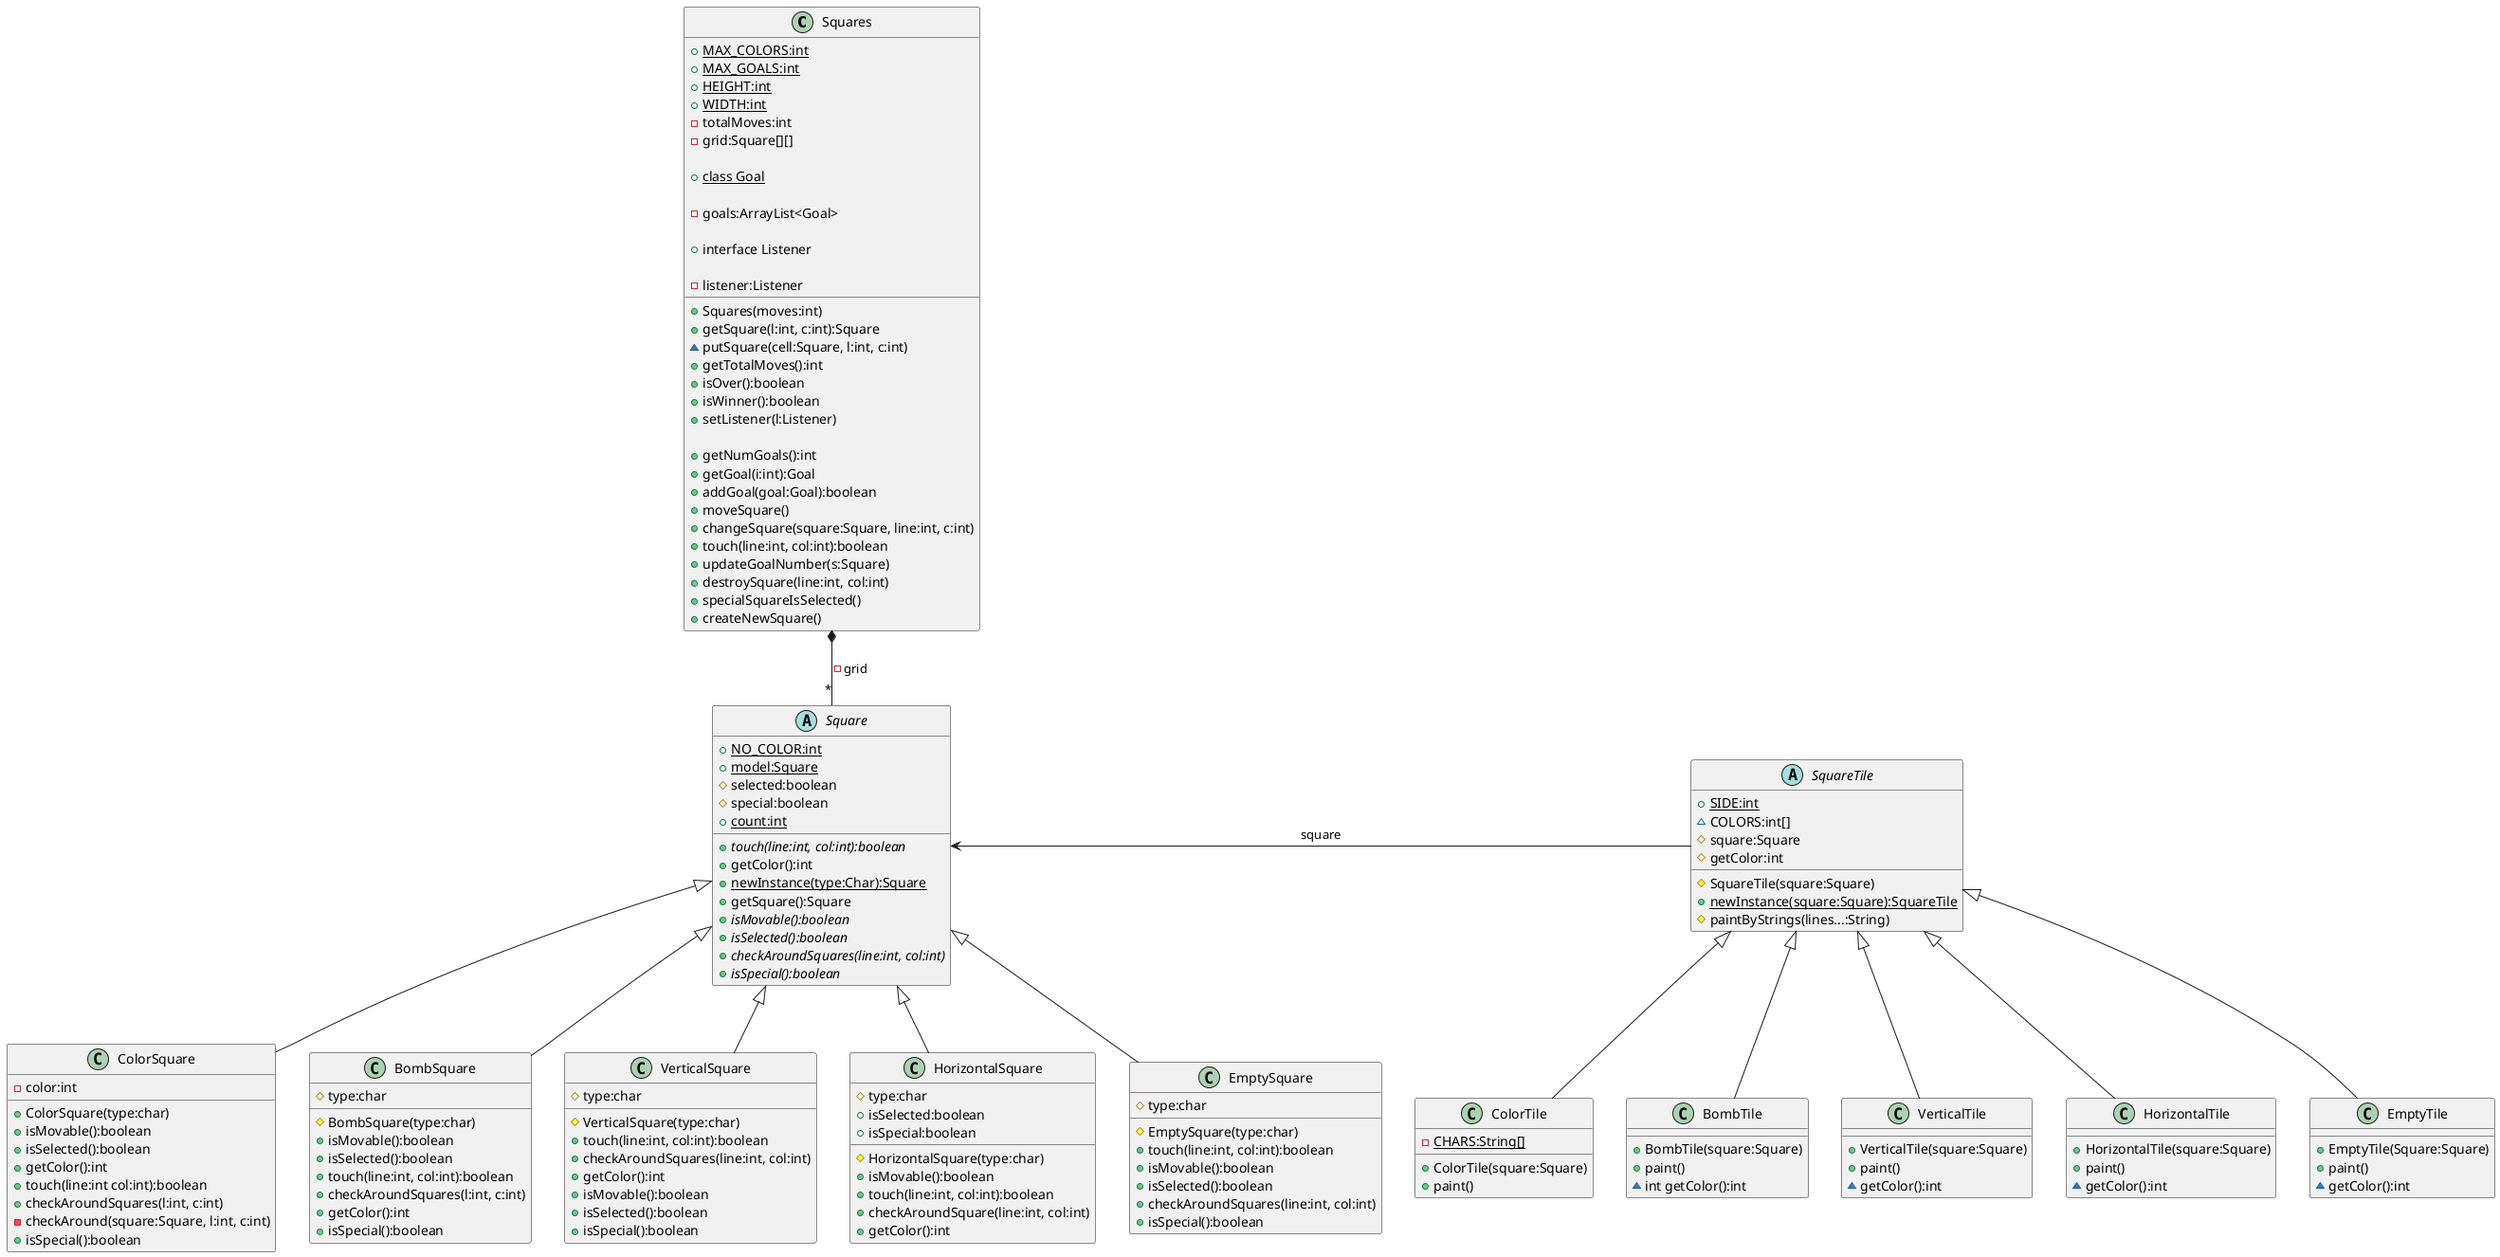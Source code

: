 @startuml

Squares *-- "*"Square : -grid

class Squares {
    +{static}MAX_COLORS:int
    +{static}MAX_GOALS:int
    +{static}HEIGHT:int
    +{static}WIDTH:int
    -totalMoves:int
    -grid:Square[][]
    +Squares(moves:int)
    +getSquare(l:int, c:int):Square
    ~putSquare(cell:Square, l:int, c:int)
    +getTotalMoves():int
    +isOver():boolean
    +isWinner():boolean

    +{static}class Goal

    -goals:ArrayList<Goal>

    +interface Listener

    -listener:Listener
    +setListener(l:Listener)

    +getNumGoals():int
    +getGoal(i:int):Goal
    +addGoal(goal:Goal):boolean
    +moveSquare()
    +changeSquare(square:Square, line:int, c:int)
    +touch(line:int, col:int):boolean
    +updateGoalNumber(s:Square)
    +destroySquare(line:int, col:int)
    +specialSquareIsSelected()
    +createNewSquare()
}

abstract class SquareTile {
    +{static}SIDE:int
    ~COLORS:int[]
    #square:Square
    #SquareTile(square:Square)
    #getColor:int
    +{static}newInstance(square:Square):SquareTile
    #paintByStrings(lines...:String)
}

class ColorTile {
    -{static}CHARS:String[]
    +ColorTile(square:Square)
    +paint()
}

class BombTile {
    +BombTile(square:Square)
    +paint()
    ~int getColor():int
}

class VerticalTile {
    +VerticalTile(square:Square)
    +paint()
    ~getColor():int
}

class HorizontalTile {
    +HorizontalTile(square:Square)
    +paint()
    ~getColor():int
}

class EmptyTile {
    +EmptyTile(Square:Square)
    +paint()
    ~getColor():int
}

SquareTile <|-- ColorTile
SquareTile <|-- BombTile
SquareTile <|-- VerticalTile
SquareTile <|-- HorizontalTile
SquareTile <|-- EmptyTile

abstract class Square {
    +{static}NO_COLOR:int
    +{static}model:Square
    #selected:boolean
    #special:boolean
    +{static}count:int
    +{abstract}touch(line:int, col:int):boolean
    +getColor():int
    +{static}newInstance(type:Char):Square
    +getSquare():Square
    +{abstract}isMovable():boolean
    +{abstract}isSelected():boolean
    +{abstract}checkAroundSquares(line:int, col:int)
    +{abstract}isSpecial():boolean
}

class ColorSquare {
    -color:int
    +ColorSquare(type:char)
    +isMovable():boolean
    +isSelected():boolean
    +getColor():int
    +touch(line:int col:int):boolean
    +checkAroundSquares(l:int, c:int)
    -checkAround(square:Square, l:int, c:int)
    +isSpecial():boolean
}

class BombSquare {
    #type:char
    #BombSquare(type:char)
    +isMovable():boolean
    +isSelected():boolean
    +touch(line:int, col:int):boolean
    +checkAroundSquares(l:int, c:int)
    +getColor():int
    +isSpecial():boolean
}

class VerticalSquare {
    #type:char
    #VerticalSquare(type:char)
    +touch(line:int, col:int):boolean
    +checkAroundSquares(line:int, col:int)
    +getColor():int
    +isMovable():boolean
    +isSelected():boolean
    +isSpecial():boolean
}

class HorizontalSquare {
    #type:char
    #HorizontalSquare(type:char)
    +isMovable():boolean
    +isSelected:boolean
    +touch(line:int, col:int):boolean
    +checkAroundSquare(line:int, col:int)
    +getColor():int
    +isSpecial:boolean
}

class EmptySquare {
    #type:char
    #EmptySquare(type:char)
    +touch(line:int, col:int):boolean
    +isMovable():boolean
    +isSelected():boolean
    +checkAroundSquares(line:int, col:int)
    +isSpecial():boolean
}

Square <- SquareTile : square
Square <|-- ColorSquare
Square <|-- BombSquare
Square <|-- VerticalSquare
Square <|-- HorizontalSquare
Square <|-- EmptySquare

class ColorTile {
}




@enduml